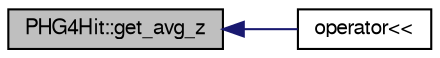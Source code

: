 digraph "PHG4Hit::get_avg_z"
{
  bgcolor="transparent";
  edge [fontname="FreeSans",fontsize="10",labelfontname="FreeSans",labelfontsize="10"];
  node [fontname="FreeSans",fontsize="10",shape=record];
  rankdir="LR";
  Node1 [label="PHG4Hit::get_avg_z",height=0.2,width=0.4,color="black", fillcolor="grey75", style="filled" fontcolor="black"];
  Node1 -> Node2 [dir="back",color="midnightblue",fontsize="10",style="solid",fontname="FreeSans"];
  Node2 [label="operator\<\<",height=0.2,width=0.4,color="black",URL="$d5/dc4/PHG4Hit_8cc.html#afbcbcb188457ac445ab8006d1f886cca"];
}
